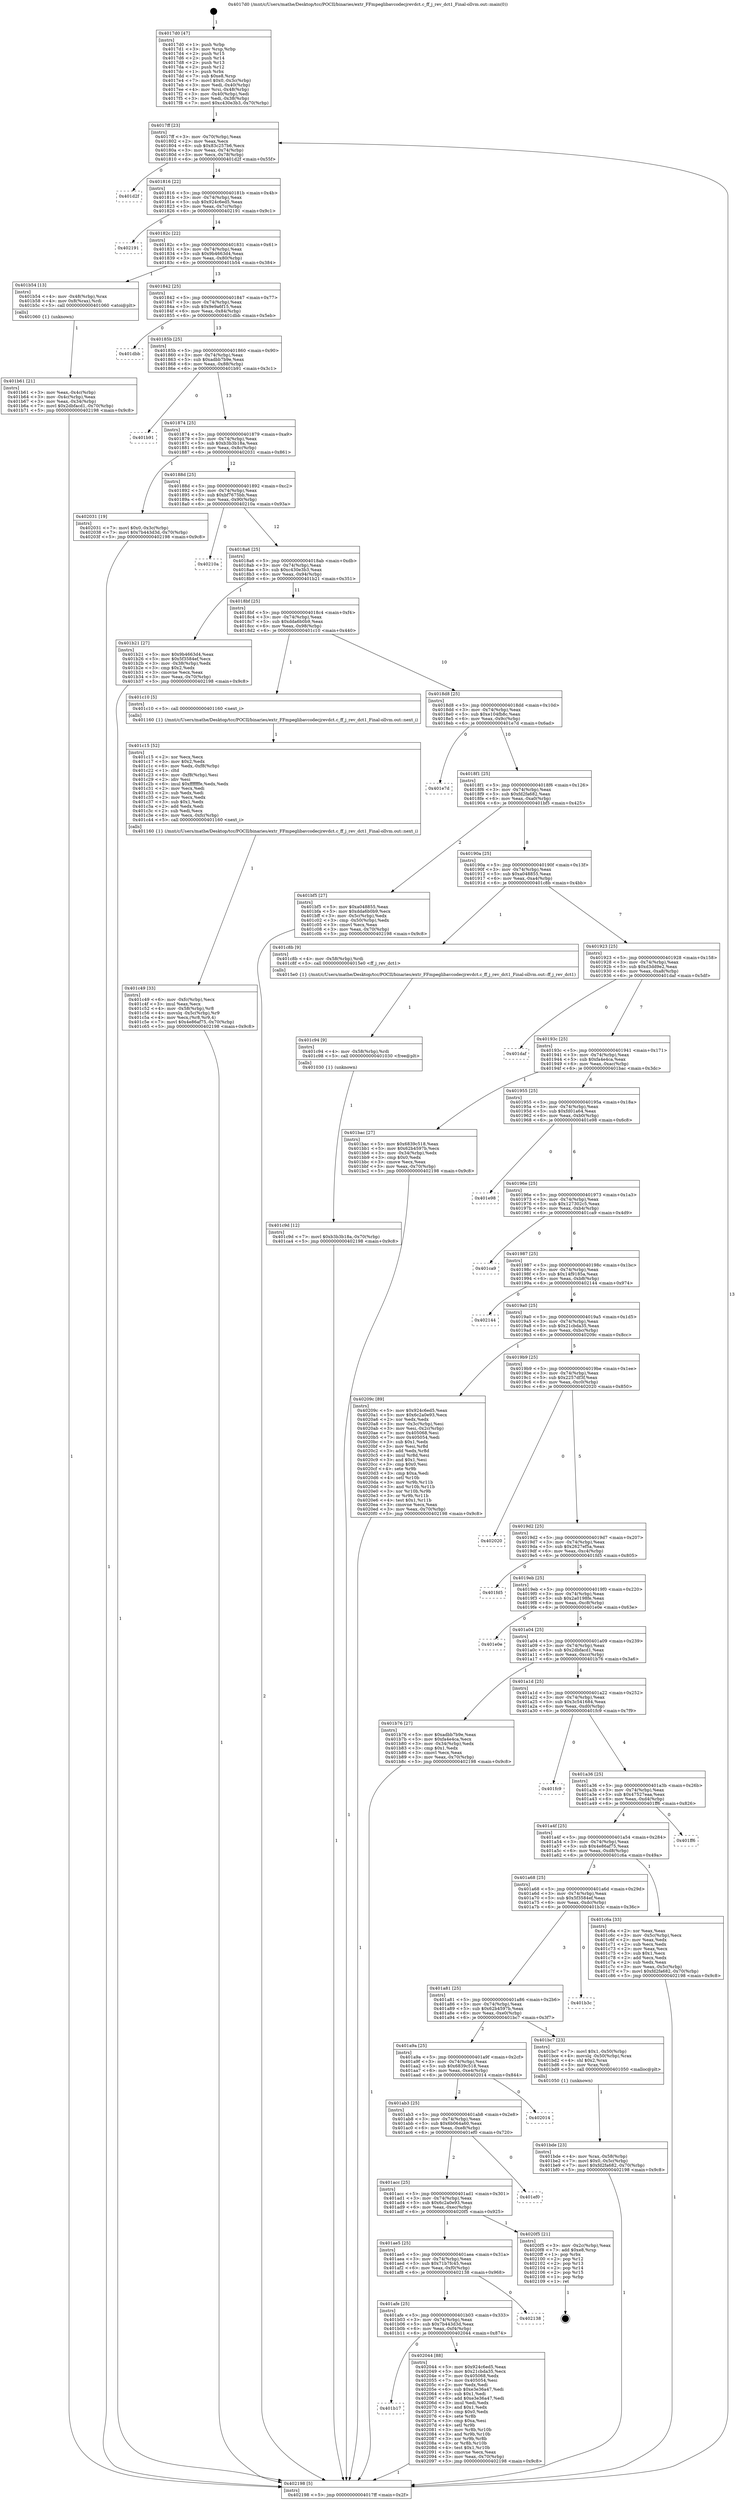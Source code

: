 digraph "0x4017d0" {
  label = "0x4017d0 (/mnt/c/Users/mathe/Desktop/tcc/POCII/binaries/extr_FFmpeglibavcodecjrevdct.c_ff_j_rev_dct1_Final-ollvm.out::main(0))"
  labelloc = "t"
  node[shape=record]

  Entry [label="",width=0.3,height=0.3,shape=circle,fillcolor=black,style=filled]
  "0x4017ff" [label="{
     0x4017ff [23]\l
     | [instrs]\l
     &nbsp;&nbsp;0x4017ff \<+3\>: mov -0x70(%rbp),%eax\l
     &nbsp;&nbsp;0x401802 \<+2\>: mov %eax,%ecx\l
     &nbsp;&nbsp;0x401804 \<+6\>: sub $0x83c257b6,%ecx\l
     &nbsp;&nbsp;0x40180a \<+3\>: mov %eax,-0x74(%rbp)\l
     &nbsp;&nbsp;0x40180d \<+3\>: mov %ecx,-0x78(%rbp)\l
     &nbsp;&nbsp;0x401810 \<+6\>: je 0000000000401d2f \<main+0x55f\>\l
  }"]
  "0x401d2f" [label="{
     0x401d2f\l
  }", style=dashed]
  "0x401816" [label="{
     0x401816 [22]\l
     | [instrs]\l
     &nbsp;&nbsp;0x401816 \<+5\>: jmp 000000000040181b \<main+0x4b\>\l
     &nbsp;&nbsp;0x40181b \<+3\>: mov -0x74(%rbp),%eax\l
     &nbsp;&nbsp;0x40181e \<+5\>: sub $0x924c6ed5,%eax\l
     &nbsp;&nbsp;0x401823 \<+3\>: mov %eax,-0x7c(%rbp)\l
     &nbsp;&nbsp;0x401826 \<+6\>: je 0000000000402191 \<main+0x9c1\>\l
  }"]
  Exit [label="",width=0.3,height=0.3,shape=circle,fillcolor=black,style=filled,peripheries=2]
  "0x402191" [label="{
     0x402191\l
  }", style=dashed]
  "0x40182c" [label="{
     0x40182c [22]\l
     | [instrs]\l
     &nbsp;&nbsp;0x40182c \<+5\>: jmp 0000000000401831 \<main+0x61\>\l
     &nbsp;&nbsp;0x401831 \<+3\>: mov -0x74(%rbp),%eax\l
     &nbsp;&nbsp;0x401834 \<+5\>: sub $0x9b4663d4,%eax\l
     &nbsp;&nbsp;0x401839 \<+3\>: mov %eax,-0x80(%rbp)\l
     &nbsp;&nbsp;0x40183c \<+6\>: je 0000000000401b54 \<main+0x384\>\l
  }"]
  "0x401b17" [label="{
     0x401b17\l
  }", style=dashed]
  "0x401b54" [label="{
     0x401b54 [13]\l
     | [instrs]\l
     &nbsp;&nbsp;0x401b54 \<+4\>: mov -0x48(%rbp),%rax\l
     &nbsp;&nbsp;0x401b58 \<+4\>: mov 0x8(%rax),%rdi\l
     &nbsp;&nbsp;0x401b5c \<+5\>: call 0000000000401060 \<atoi@plt\>\l
     | [calls]\l
     &nbsp;&nbsp;0x401060 \{1\} (unknown)\l
  }"]
  "0x401842" [label="{
     0x401842 [25]\l
     | [instrs]\l
     &nbsp;&nbsp;0x401842 \<+5\>: jmp 0000000000401847 \<main+0x77\>\l
     &nbsp;&nbsp;0x401847 \<+3\>: mov -0x74(%rbp),%eax\l
     &nbsp;&nbsp;0x40184a \<+5\>: sub $0x9e9a6f15,%eax\l
     &nbsp;&nbsp;0x40184f \<+6\>: mov %eax,-0x84(%rbp)\l
     &nbsp;&nbsp;0x401855 \<+6\>: je 0000000000401dbb \<main+0x5eb\>\l
  }"]
  "0x402044" [label="{
     0x402044 [88]\l
     | [instrs]\l
     &nbsp;&nbsp;0x402044 \<+5\>: mov $0x924c6ed5,%eax\l
     &nbsp;&nbsp;0x402049 \<+5\>: mov $0x21cbda35,%ecx\l
     &nbsp;&nbsp;0x40204e \<+7\>: mov 0x405068,%edx\l
     &nbsp;&nbsp;0x402055 \<+7\>: mov 0x405054,%esi\l
     &nbsp;&nbsp;0x40205c \<+2\>: mov %edx,%edi\l
     &nbsp;&nbsp;0x40205e \<+6\>: sub $0xe3e36a47,%edi\l
     &nbsp;&nbsp;0x402064 \<+3\>: sub $0x1,%edi\l
     &nbsp;&nbsp;0x402067 \<+6\>: add $0xe3e36a47,%edi\l
     &nbsp;&nbsp;0x40206d \<+3\>: imul %edi,%edx\l
     &nbsp;&nbsp;0x402070 \<+3\>: and $0x1,%edx\l
     &nbsp;&nbsp;0x402073 \<+3\>: cmp $0x0,%edx\l
     &nbsp;&nbsp;0x402076 \<+4\>: sete %r8b\l
     &nbsp;&nbsp;0x40207a \<+3\>: cmp $0xa,%esi\l
     &nbsp;&nbsp;0x40207d \<+4\>: setl %r9b\l
     &nbsp;&nbsp;0x402081 \<+3\>: mov %r8b,%r10b\l
     &nbsp;&nbsp;0x402084 \<+3\>: and %r9b,%r10b\l
     &nbsp;&nbsp;0x402087 \<+3\>: xor %r9b,%r8b\l
     &nbsp;&nbsp;0x40208a \<+3\>: or %r8b,%r10b\l
     &nbsp;&nbsp;0x40208d \<+4\>: test $0x1,%r10b\l
     &nbsp;&nbsp;0x402091 \<+3\>: cmovne %ecx,%eax\l
     &nbsp;&nbsp;0x402094 \<+3\>: mov %eax,-0x70(%rbp)\l
     &nbsp;&nbsp;0x402097 \<+5\>: jmp 0000000000402198 \<main+0x9c8\>\l
  }"]
  "0x401dbb" [label="{
     0x401dbb\l
  }", style=dashed]
  "0x40185b" [label="{
     0x40185b [25]\l
     | [instrs]\l
     &nbsp;&nbsp;0x40185b \<+5\>: jmp 0000000000401860 \<main+0x90\>\l
     &nbsp;&nbsp;0x401860 \<+3\>: mov -0x74(%rbp),%eax\l
     &nbsp;&nbsp;0x401863 \<+5\>: sub $0xadbb7b9e,%eax\l
     &nbsp;&nbsp;0x401868 \<+6\>: mov %eax,-0x88(%rbp)\l
     &nbsp;&nbsp;0x40186e \<+6\>: je 0000000000401b91 \<main+0x3c1\>\l
  }"]
  "0x401afe" [label="{
     0x401afe [25]\l
     | [instrs]\l
     &nbsp;&nbsp;0x401afe \<+5\>: jmp 0000000000401b03 \<main+0x333\>\l
     &nbsp;&nbsp;0x401b03 \<+3\>: mov -0x74(%rbp),%eax\l
     &nbsp;&nbsp;0x401b06 \<+5\>: sub $0x7b443d3d,%eax\l
     &nbsp;&nbsp;0x401b0b \<+6\>: mov %eax,-0xf4(%rbp)\l
     &nbsp;&nbsp;0x401b11 \<+6\>: je 0000000000402044 \<main+0x874\>\l
  }"]
  "0x401b91" [label="{
     0x401b91\l
  }", style=dashed]
  "0x401874" [label="{
     0x401874 [25]\l
     | [instrs]\l
     &nbsp;&nbsp;0x401874 \<+5\>: jmp 0000000000401879 \<main+0xa9\>\l
     &nbsp;&nbsp;0x401879 \<+3\>: mov -0x74(%rbp),%eax\l
     &nbsp;&nbsp;0x40187c \<+5\>: sub $0xb3b3b18a,%eax\l
     &nbsp;&nbsp;0x401881 \<+6\>: mov %eax,-0x8c(%rbp)\l
     &nbsp;&nbsp;0x401887 \<+6\>: je 0000000000402031 \<main+0x861\>\l
  }"]
  "0x402138" [label="{
     0x402138\l
  }", style=dashed]
  "0x402031" [label="{
     0x402031 [19]\l
     | [instrs]\l
     &nbsp;&nbsp;0x402031 \<+7\>: movl $0x0,-0x3c(%rbp)\l
     &nbsp;&nbsp;0x402038 \<+7\>: movl $0x7b443d3d,-0x70(%rbp)\l
     &nbsp;&nbsp;0x40203f \<+5\>: jmp 0000000000402198 \<main+0x9c8\>\l
  }"]
  "0x40188d" [label="{
     0x40188d [25]\l
     | [instrs]\l
     &nbsp;&nbsp;0x40188d \<+5\>: jmp 0000000000401892 \<main+0xc2\>\l
     &nbsp;&nbsp;0x401892 \<+3\>: mov -0x74(%rbp),%eax\l
     &nbsp;&nbsp;0x401895 \<+5\>: sub $0xbf7675bb,%eax\l
     &nbsp;&nbsp;0x40189a \<+6\>: mov %eax,-0x90(%rbp)\l
     &nbsp;&nbsp;0x4018a0 \<+6\>: je 000000000040210a \<main+0x93a\>\l
  }"]
  "0x401ae5" [label="{
     0x401ae5 [25]\l
     | [instrs]\l
     &nbsp;&nbsp;0x401ae5 \<+5\>: jmp 0000000000401aea \<main+0x31a\>\l
     &nbsp;&nbsp;0x401aea \<+3\>: mov -0x74(%rbp),%eax\l
     &nbsp;&nbsp;0x401aed \<+5\>: sub $0x71b7fc45,%eax\l
     &nbsp;&nbsp;0x401af2 \<+6\>: mov %eax,-0xf0(%rbp)\l
     &nbsp;&nbsp;0x401af8 \<+6\>: je 0000000000402138 \<main+0x968\>\l
  }"]
  "0x40210a" [label="{
     0x40210a\l
  }", style=dashed]
  "0x4018a6" [label="{
     0x4018a6 [25]\l
     | [instrs]\l
     &nbsp;&nbsp;0x4018a6 \<+5\>: jmp 00000000004018ab \<main+0xdb\>\l
     &nbsp;&nbsp;0x4018ab \<+3\>: mov -0x74(%rbp),%eax\l
     &nbsp;&nbsp;0x4018ae \<+5\>: sub $0xc430e3b3,%eax\l
     &nbsp;&nbsp;0x4018b3 \<+6\>: mov %eax,-0x94(%rbp)\l
     &nbsp;&nbsp;0x4018b9 \<+6\>: je 0000000000401b21 \<main+0x351\>\l
  }"]
  "0x4020f5" [label="{
     0x4020f5 [21]\l
     | [instrs]\l
     &nbsp;&nbsp;0x4020f5 \<+3\>: mov -0x2c(%rbp),%eax\l
     &nbsp;&nbsp;0x4020f8 \<+7\>: add $0xe8,%rsp\l
     &nbsp;&nbsp;0x4020ff \<+1\>: pop %rbx\l
     &nbsp;&nbsp;0x402100 \<+2\>: pop %r12\l
     &nbsp;&nbsp;0x402102 \<+2\>: pop %r13\l
     &nbsp;&nbsp;0x402104 \<+2\>: pop %r14\l
     &nbsp;&nbsp;0x402106 \<+2\>: pop %r15\l
     &nbsp;&nbsp;0x402108 \<+1\>: pop %rbp\l
     &nbsp;&nbsp;0x402109 \<+1\>: ret\l
  }"]
  "0x401b21" [label="{
     0x401b21 [27]\l
     | [instrs]\l
     &nbsp;&nbsp;0x401b21 \<+5\>: mov $0x9b4663d4,%eax\l
     &nbsp;&nbsp;0x401b26 \<+5\>: mov $0x5f3584ef,%ecx\l
     &nbsp;&nbsp;0x401b2b \<+3\>: mov -0x38(%rbp),%edx\l
     &nbsp;&nbsp;0x401b2e \<+3\>: cmp $0x2,%edx\l
     &nbsp;&nbsp;0x401b31 \<+3\>: cmovne %ecx,%eax\l
     &nbsp;&nbsp;0x401b34 \<+3\>: mov %eax,-0x70(%rbp)\l
     &nbsp;&nbsp;0x401b37 \<+5\>: jmp 0000000000402198 \<main+0x9c8\>\l
  }"]
  "0x4018bf" [label="{
     0x4018bf [25]\l
     | [instrs]\l
     &nbsp;&nbsp;0x4018bf \<+5\>: jmp 00000000004018c4 \<main+0xf4\>\l
     &nbsp;&nbsp;0x4018c4 \<+3\>: mov -0x74(%rbp),%eax\l
     &nbsp;&nbsp;0x4018c7 \<+5\>: sub $0xdda6b0b9,%eax\l
     &nbsp;&nbsp;0x4018cc \<+6\>: mov %eax,-0x98(%rbp)\l
     &nbsp;&nbsp;0x4018d2 \<+6\>: je 0000000000401c10 \<main+0x440\>\l
  }"]
  "0x402198" [label="{
     0x402198 [5]\l
     | [instrs]\l
     &nbsp;&nbsp;0x402198 \<+5\>: jmp 00000000004017ff \<main+0x2f\>\l
  }"]
  "0x4017d0" [label="{
     0x4017d0 [47]\l
     | [instrs]\l
     &nbsp;&nbsp;0x4017d0 \<+1\>: push %rbp\l
     &nbsp;&nbsp;0x4017d1 \<+3\>: mov %rsp,%rbp\l
     &nbsp;&nbsp;0x4017d4 \<+2\>: push %r15\l
     &nbsp;&nbsp;0x4017d6 \<+2\>: push %r14\l
     &nbsp;&nbsp;0x4017d8 \<+2\>: push %r13\l
     &nbsp;&nbsp;0x4017da \<+2\>: push %r12\l
     &nbsp;&nbsp;0x4017dc \<+1\>: push %rbx\l
     &nbsp;&nbsp;0x4017dd \<+7\>: sub $0xe8,%rsp\l
     &nbsp;&nbsp;0x4017e4 \<+7\>: movl $0x0,-0x3c(%rbp)\l
     &nbsp;&nbsp;0x4017eb \<+3\>: mov %edi,-0x40(%rbp)\l
     &nbsp;&nbsp;0x4017ee \<+4\>: mov %rsi,-0x48(%rbp)\l
     &nbsp;&nbsp;0x4017f2 \<+3\>: mov -0x40(%rbp),%edi\l
     &nbsp;&nbsp;0x4017f5 \<+3\>: mov %edi,-0x38(%rbp)\l
     &nbsp;&nbsp;0x4017f8 \<+7\>: movl $0xc430e3b3,-0x70(%rbp)\l
  }"]
  "0x401b61" [label="{
     0x401b61 [21]\l
     | [instrs]\l
     &nbsp;&nbsp;0x401b61 \<+3\>: mov %eax,-0x4c(%rbp)\l
     &nbsp;&nbsp;0x401b64 \<+3\>: mov -0x4c(%rbp),%eax\l
     &nbsp;&nbsp;0x401b67 \<+3\>: mov %eax,-0x34(%rbp)\l
     &nbsp;&nbsp;0x401b6a \<+7\>: movl $0x2dbfacd1,-0x70(%rbp)\l
     &nbsp;&nbsp;0x401b71 \<+5\>: jmp 0000000000402198 \<main+0x9c8\>\l
  }"]
  "0x401acc" [label="{
     0x401acc [25]\l
     | [instrs]\l
     &nbsp;&nbsp;0x401acc \<+5\>: jmp 0000000000401ad1 \<main+0x301\>\l
     &nbsp;&nbsp;0x401ad1 \<+3\>: mov -0x74(%rbp),%eax\l
     &nbsp;&nbsp;0x401ad4 \<+5\>: sub $0x6c2a0e93,%eax\l
     &nbsp;&nbsp;0x401ad9 \<+6\>: mov %eax,-0xec(%rbp)\l
     &nbsp;&nbsp;0x401adf \<+6\>: je 00000000004020f5 \<main+0x925\>\l
  }"]
  "0x401c10" [label="{
     0x401c10 [5]\l
     | [instrs]\l
     &nbsp;&nbsp;0x401c10 \<+5\>: call 0000000000401160 \<next_i\>\l
     | [calls]\l
     &nbsp;&nbsp;0x401160 \{1\} (/mnt/c/Users/mathe/Desktop/tcc/POCII/binaries/extr_FFmpeglibavcodecjrevdct.c_ff_j_rev_dct1_Final-ollvm.out::next_i)\l
  }"]
  "0x4018d8" [label="{
     0x4018d8 [25]\l
     | [instrs]\l
     &nbsp;&nbsp;0x4018d8 \<+5\>: jmp 00000000004018dd \<main+0x10d\>\l
     &nbsp;&nbsp;0x4018dd \<+3\>: mov -0x74(%rbp),%eax\l
     &nbsp;&nbsp;0x4018e0 \<+5\>: sub $0xe104fb8c,%eax\l
     &nbsp;&nbsp;0x4018e5 \<+6\>: mov %eax,-0x9c(%rbp)\l
     &nbsp;&nbsp;0x4018eb \<+6\>: je 0000000000401e7d \<main+0x6ad\>\l
  }"]
  "0x401ef0" [label="{
     0x401ef0\l
  }", style=dashed]
  "0x401e7d" [label="{
     0x401e7d\l
  }", style=dashed]
  "0x4018f1" [label="{
     0x4018f1 [25]\l
     | [instrs]\l
     &nbsp;&nbsp;0x4018f1 \<+5\>: jmp 00000000004018f6 \<main+0x126\>\l
     &nbsp;&nbsp;0x4018f6 \<+3\>: mov -0x74(%rbp),%eax\l
     &nbsp;&nbsp;0x4018f9 \<+5\>: sub $0xfd2fa682,%eax\l
     &nbsp;&nbsp;0x4018fe \<+6\>: mov %eax,-0xa0(%rbp)\l
     &nbsp;&nbsp;0x401904 \<+6\>: je 0000000000401bf5 \<main+0x425\>\l
  }"]
  "0x401ab3" [label="{
     0x401ab3 [25]\l
     | [instrs]\l
     &nbsp;&nbsp;0x401ab3 \<+5\>: jmp 0000000000401ab8 \<main+0x2e8\>\l
     &nbsp;&nbsp;0x401ab8 \<+3\>: mov -0x74(%rbp),%eax\l
     &nbsp;&nbsp;0x401abb \<+5\>: sub $0x6b064a60,%eax\l
     &nbsp;&nbsp;0x401ac0 \<+6\>: mov %eax,-0xe8(%rbp)\l
     &nbsp;&nbsp;0x401ac6 \<+6\>: je 0000000000401ef0 \<main+0x720\>\l
  }"]
  "0x401bf5" [label="{
     0x401bf5 [27]\l
     | [instrs]\l
     &nbsp;&nbsp;0x401bf5 \<+5\>: mov $0xa048855,%eax\l
     &nbsp;&nbsp;0x401bfa \<+5\>: mov $0xdda6b0b9,%ecx\l
     &nbsp;&nbsp;0x401bff \<+3\>: mov -0x5c(%rbp),%edx\l
     &nbsp;&nbsp;0x401c02 \<+3\>: cmp -0x50(%rbp),%edx\l
     &nbsp;&nbsp;0x401c05 \<+3\>: cmovl %ecx,%eax\l
     &nbsp;&nbsp;0x401c08 \<+3\>: mov %eax,-0x70(%rbp)\l
     &nbsp;&nbsp;0x401c0b \<+5\>: jmp 0000000000402198 \<main+0x9c8\>\l
  }"]
  "0x40190a" [label="{
     0x40190a [25]\l
     | [instrs]\l
     &nbsp;&nbsp;0x40190a \<+5\>: jmp 000000000040190f \<main+0x13f\>\l
     &nbsp;&nbsp;0x40190f \<+3\>: mov -0x74(%rbp),%eax\l
     &nbsp;&nbsp;0x401912 \<+5\>: sub $0xa048855,%eax\l
     &nbsp;&nbsp;0x401917 \<+6\>: mov %eax,-0xa4(%rbp)\l
     &nbsp;&nbsp;0x40191d \<+6\>: je 0000000000401c8b \<main+0x4bb\>\l
  }"]
  "0x402014" [label="{
     0x402014\l
  }", style=dashed]
  "0x401c8b" [label="{
     0x401c8b [9]\l
     | [instrs]\l
     &nbsp;&nbsp;0x401c8b \<+4\>: mov -0x58(%rbp),%rdi\l
     &nbsp;&nbsp;0x401c8f \<+5\>: call 00000000004015e0 \<ff_j_rev_dct1\>\l
     | [calls]\l
     &nbsp;&nbsp;0x4015e0 \{1\} (/mnt/c/Users/mathe/Desktop/tcc/POCII/binaries/extr_FFmpeglibavcodecjrevdct.c_ff_j_rev_dct1_Final-ollvm.out::ff_j_rev_dct1)\l
  }"]
  "0x401923" [label="{
     0x401923 [25]\l
     | [instrs]\l
     &nbsp;&nbsp;0x401923 \<+5\>: jmp 0000000000401928 \<main+0x158\>\l
     &nbsp;&nbsp;0x401928 \<+3\>: mov -0x74(%rbp),%eax\l
     &nbsp;&nbsp;0x40192b \<+5\>: sub $0xd3dd9e2,%eax\l
     &nbsp;&nbsp;0x401930 \<+6\>: mov %eax,-0xa8(%rbp)\l
     &nbsp;&nbsp;0x401936 \<+6\>: je 0000000000401daf \<main+0x5df\>\l
  }"]
  "0x401c9d" [label="{
     0x401c9d [12]\l
     | [instrs]\l
     &nbsp;&nbsp;0x401c9d \<+7\>: movl $0xb3b3b18a,-0x70(%rbp)\l
     &nbsp;&nbsp;0x401ca4 \<+5\>: jmp 0000000000402198 \<main+0x9c8\>\l
  }"]
  "0x401daf" [label="{
     0x401daf\l
  }", style=dashed]
  "0x40193c" [label="{
     0x40193c [25]\l
     | [instrs]\l
     &nbsp;&nbsp;0x40193c \<+5\>: jmp 0000000000401941 \<main+0x171\>\l
     &nbsp;&nbsp;0x401941 \<+3\>: mov -0x74(%rbp),%eax\l
     &nbsp;&nbsp;0x401944 \<+5\>: sub $0xfa4e4ca,%eax\l
     &nbsp;&nbsp;0x401949 \<+6\>: mov %eax,-0xac(%rbp)\l
     &nbsp;&nbsp;0x40194f \<+6\>: je 0000000000401bac \<main+0x3dc\>\l
  }"]
  "0x401c94" [label="{
     0x401c94 [9]\l
     | [instrs]\l
     &nbsp;&nbsp;0x401c94 \<+4\>: mov -0x58(%rbp),%rdi\l
     &nbsp;&nbsp;0x401c98 \<+5\>: call 0000000000401030 \<free@plt\>\l
     | [calls]\l
     &nbsp;&nbsp;0x401030 \{1\} (unknown)\l
  }"]
  "0x401bac" [label="{
     0x401bac [27]\l
     | [instrs]\l
     &nbsp;&nbsp;0x401bac \<+5\>: mov $0x6839c518,%eax\l
     &nbsp;&nbsp;0x401bb1 \<+5\>: mov $0x62b4597b,%ecx\l
     &nbsp;&nbsp;0x401bb6 \<+3\>: mov -0x34(%rbp),%edx\l
     &nbsp;&nbsp;0x401bb9 \<+3\>: cmp $0x0,%edx\l
     &nbsp;&nbsp;0x401bbc \<+3\>: cmove %ecx,%eax\l
     &nbsp;&nbsp;0x401bbf \<+3\>: mov %eax,-0x70(%rbp)\l
     &nbsp;&nbsp;0x401bc2 \<+5\>: jmp 0000000000402198 \<main+0x9c8\>\l
  }"]
  "0x401955" [label="{
     0x401955 [25]\l
     | [instrs]\l
     &nbsp;&nbsp;0x401955 \<+5\>: jmp 000000000040195a \<main+0x18a\>\l
     &nbsp;&nbsp;0x40195a \<+3\>: mov -0x74(%rbp),%eax\l
     &nbsp;&nbsp;0x40195d \<+5\>: sub $0xfd01a64,%eax\l
     &nbsp;&nbsp;0x401962 \<+6\>: mov %eax,-0xb0(%rbp)\l
     &nbsp;&nbsp;0x401968 \<+6\>: je 0000000000401e98 \<main+0x6c8\>\l
  }"]
  "0x401c49" [label="{
     0x401c49 [33]\l
     | [instrs]\l
     &nbsp;&nbsp;0x401c49 \<+6\>: mov -0xfc(%rbp),%ecx\l
     &nbsp;&nbsp;0x401c4f \<+3\>: imul %eax,%ecx\l
     &nbsp;&nbsp;0x401c52 \<+4\>: mov -0x58(%rbp),%r8\l
     &nbsp;&nbsp;0x401c56 \<+4\>: movslq -0x5c(%rbp),%r9\l
     &nbsp;&nbsp;0x401c5a \<+4\>: mov %ecx,(%r8,%r9,4)\l
     &nbsp;&nbsp;0x401c5e \<+7\>: movl $0x4e86af75,-0x70(%rbp)\l
     &nbsp;&nbsp;0x401c65 \<+5\>: jmp 0000000000402198 \<main+0x9c8\>\l
  }"]
  "0x401e98" [label="{
     0x401e98\l
  }", style=dashed]
  "0x40196e" [label="{
     0x40196e [25]\l
     | [instrs]\l
     &nbsp;&nbsp;0x40196e \<+5\>: jmp 0000000000401973 \<main+0x1a3\>\l
     &nbsp;&nbsp;0x401973 \<+3\>: mov -0x74(%rbp),%eax\l
     &nbsp;&nbsp;0x401976 \<+5\>: sub $0x127302c5,%eax\l
     &nbsp;&nbsp;0x40197b \<+6\>: mov %eax,-0xb4(%rbp)\l
     &nbsp;&nbsp;0x401981 \<+6\>: je 0000000000401ca9 \<main+0x4d9\>\l
  }"]
  "0x401c15" [label="{
     0x401c15 [52]\l
     | [instrs]\l
     &nbsp;&nbsp;0x401c15 \<+2\>: xor %ecx,%ecx\l
     &nbsp;&nbsp;0x401c17 \<+5\>: mov $0x2,%edx\l
     &nbsp;&nbsp;0x401c1c \<+6\>: mov %edx,-0xf8(%rbp)\l
     &nbsp;&nbsp;0x401c22 \<+1\>: cltd\l
     &nbsp;&nbsp;0x401c23 \<+6\>: mov -0xf8(%rbp),%esi\l
     &nbsp;&nbsp;0x401c29 \<+2\>: idiv %esi\l
     &nbsp;&nbsp;0x401c2b \<+6\>: imul $0xfffffffe,%edx,%edx\l
     &nbsp;&nbsp;0x401c31 \<+2\>: mov %ecx,%edi\l
     &nbsp;&nbsp;0x401c33 \<+2\>: sub %edx,%edi\l
     &nbsp;&nbsp;0x401c35 \<+2\>: mov %ecx,%edx\l
     &nbsp;&nbsp;0x401c37 \<+3\>: sub $0x1,%edx\l
     &nbsp;&nbsp;0x401c3a \<+2\>: add %edx,%edi\l
     &nbsp;&nbsp;0x401c3c \<+2\>: sub %edi,%ecx\l
     &nbsp;&nbsp;0x401c3e \<+6\>: mov %ecx,-0xfc(%rbp)\l
     &nbsp;&nbsp;0x401c44 \<+5\>: call 0000000000401160 \<next_i\>\l
     | [calls]\l
     &nbsp;&nbsp;0x401160 \{1\} (/mnt/c/Users/mathe/Desktop/tcc/POCII/binaries/extr_FFmpeglibavcodecjrevdct.c_ff_j_rev_dct1_Final-ollvm.out::next_i)\l
  }"]
  "0x401ca9" [label="{
     0x401ca9\l
  }", style=dashed]
  "0x401987" [label="{
     0x401987 [25]\l
     | [instrs]\l
     &nbsp;&nbsp;0x401987 \<+5\>: jmp 000000000040198c \<main+0x1bc\>\l
     &nbsp;&nbsp;0x40198c \<+3\>: mov -0x74(%rbp),%eax\l
     &nbsp;&nbsp;0x40198f \<+5\>: sub $0x14f9185a,%eax\l
     &nbsp;&nbsp;0x401994 \<+6\>: mov %eax,-0xb8(%rbp)\l
     &nbsp;&nbsp;0x40199a \<+6\>: je 0000000000402144 \<main+0x974\>\l
  }"]
  "0x401bde" [label="{
     0x401bde [23]\l
     | [instrs]\l
     &nbsp;&nbsp;0x401bde \<+4\>: mov %rax,-0x58(%rbp)\l
     &nbsp;&nbsp;0x401be2 \<+7\>: movl $0x0,-0x5c(%rbp)\l
     &nbsp;&nbsp;0x401be9 \<+7\>: movl $0xfd2fa682,-0x70(%rbp)\l
     &nbsp;&nbsp;0x401bf0 \<+5\>: jmp 0000000000402198 \<main+0x9c8\>\l
  }"]
  "0x402144" [label="{
     0x402144\l
  }", style=dashed]
  "0x4019a0" [label="{
     0x4019a0 [25]\l
     | [instrs]\l
     &nbsp;&nbsp;0x4019a0 \<+5\>: jmp 00000000004019a5 \<main+0x1d5\>\l
     &nbsp;&nbsp;0x4019a5 \<+3\>: mov -0x74(%rbp),%eax\l
     &nbsp;&nbsp;0x4019a8 \<+5\>: sub $0x21cbda35,%eax\l
     &nbsp;&nbsp;0x4019ad \<+6\>: mov %eax,-0xbc(%rbp)\l
     &nbsp;&nbsp;0x4019b3 \<+6\>: je 000000000040209c \<main+0x8cc\>\l
  }"]
  "0x401a9a" [label="{
     0x401a9a [25]\l
     | [instrs]\l
     &nbsp;&nbsp;0x401a9a \<+5\>: jmp 0000000000401a9f \<main+0x2cf\>\l
     &nbsp;&nbsp;0x401a9f \<+3\>: mov -0x74(%rbp),%eax\l
     &nbsp;&nbsp;0x401aa2 \<+5\>: sub $0x6839c518,%eax\l
     &nbsp;&nbsp;0x401aa7 \<+6\>: mov %eax,-0xe4(%rbp)\l
     &nbsp;&nbsp;0x401aad \<+6\>: je 0000000000402014 \<main+0x844\>\l
  }"]
  "0x40209c" [label="{
     0x40209c [89]\l
     | [instrs]\l
     &nbsp;&nbsp;0x40209c \<+5\>: mov $0x924c6ed5,%eax\l
     &nbsp;&nbsp;0x4020a1 \<+5\>: mov $0x6c2a0e93,%ecx\l
     &nbsp;&nbsp;0x4020a6 \<+2\>: xor %edx,%edx\l
     &nbsp;&nbsp;0x4020a8 \<+3\>: mov -0x3c(%rbp),%esi\l
     &nbsp;&nbsp;0x4020ab \<+3\>: mov %esi,-0x2c(%rbp)\l
     &nbsp;&nbsp;0x4020ae \<+7\>: mov 0x405068,%esi\l
     &nbsp;&nbsp;0x4020b5 \<+7\>: mov 0x405054,%edi\l
     &nbsp;&nbsp;0x4020bc \<+3\>: sub $0x1,%edx\l
     &nbsp;&nbsp;0x4020bf \<+3\>: mov %esi,%r8d\l
     &nbsp;&nbsp;0x4020c2 \<+3\>: add %edx,%r8d\l
     &nbsp;&nbsp;0x4020c5 \<+4\>: imul %r8d,%esi\l
     &nbsp;&nbsp;0x4020c9 \<+3\>: and $0x1,%esi\l
     &nbsp;&nbsp;0x4020cc \<+3\>: cmp $0x0,%esi\l
     &nbsp;&nbsp;0x4020cf \<+4\>: sete %r9b\l
     &nbsp;&nbsp;0x4020d3 \<+3\>: cmp $0xa,%edi\l
     &nbsp;&nbsp;0x4020d6 \<+4\>: setl %r10b\l
     &nbsp;&nbsp;0x4020da \<+3\>: mov %r9b,%r11b\l
     &nbsp;&nbsp;0x4020dd \<+3\>: and %r10b,%r11b\l
     &nbsp;&nbsp;0x4020e0 \<+3\>: xor %r10b,%r9b\l
     &nbsp;&nbsp;0x4020e3 \<+3\>: or %r9b,%r11b\l
     &nbsp;&nbsp;0x4020e6 \<+4\>: test $0x1,%r11b\l
     &nbsp;&nbsp;0x4020ea \<+3\>: cmovne %ecx,%eax\l
     &nbsp;&nbsp;0x4020ed \<+3\>: mov %eax,-0x70(%rbp)\l
     &nbsp;&nbsp;0x4020f0 \<+5\>: jmp 0000000000402198 \<main+0x9c8\>\l
  }"]
  "0x4019b9" [label="{
     0x4019b9 [25]\l
     | [instrs]\l
     &nbsp;&nbsp;0x4019b9 \<+5\>: jmp 00000000004019be \<main+0x1ee\>\l
     &nbsp;&nbsp;0x4019be \<+3\>: mov -0x74(%rbp),%eax\l
     &nbsp;&nbsp;0x4019c1 \<+5\>: sub $0x2257df3f,%eax\l
     &nbsp;&nbsp;0x4019c6 \<+6\>: mov %eax,-0xc0(%rbp)\l
     &nbsp;&nbsp;0x4019cc \<+6\>: je 0000000000402020 \<main+0x850\>\l
  }"]
  "0x401bc7" [label="{
     0x401bc7 [23]\l
     | [instrs]\l
     &nbsp;&nbsp;0x401bc7 \<+7\>: movl $0x1,-0x50(%rbp)\l
     &nbsp;&nbsp;0x401bce \<+4\>: movslq -0x50(%rbp),%rax\l
     &nbsp;&nbsp;0x401bd2 \<+4\>: shl $0x2,%rax\l
     &nbsp;&nbsp;0x401bd6 \<+3\>: mov %rax,%rdi\l
     &nbsp;&nbsp;0x401bd9 \<+5\>: call 0000000000401050 \<malloc@plt\>\l
     | [calls]\l
     &nbsp;&nbsp;0x401050 \{1\} (unknown)\l
  }"]
  "0x402020" [label="{
     0x402020\l
  }", style=dashed]
  "0x4019d2" [label="{
     0x4019d2 [25]\l
     | [instrs]\l
     &nbsp;&nbsp;0x4019d2 \<+5\>: jmp 00000000004019d7 \<main+0x207\>\l
     &nbsp;&nbsp;0x4019d7 \<+3\>: mov -0x74(%rbp),%eax\l
     &nbsp;&nbsp;0x4019da \<+5\>: sub $0x2627ef5a,%eax\l
     &nbsp;&nbsp;0x4019df \<+6\>: mov %eax,-0xc4(%rbp)\l
     &nbsp;&nbsp;0x4019e5 \<+6\>: je 0000000000401fd5 \<main+0x805\>\l
  }"]
  "0x401a81" [label="{
     0x401a81 [25]\l
     | [instrs]\l
     &nbsp;&nbsp;0x401a81 \<+5\>: jmp 0000000000401a86 \<main+0x2b6\>\l
     &nbsp;&nbsp;0x401a86 \<+3\>: mov -0x74(%rbp),%eax\l
     &nbsp;&nbsp;0x401a89 \<+5\>: sub $0x62b4597b,%eax\l
     &nbsp;&nbsp;0x401a8e \<+6\>: mov %eax,-0xe0(%rbp)\l
     &nbsp;&nbsp;0x401a94 \<+6\>: je 0000000000401bc7 \<main+0x3f7\>\l
  }"]
  "0x401fd5" [label="{
     0x401fd5\l
  }", style=dashed]
  "0x4019eb" [label="{
     0x4019eb [25]\l
     | [instrs]\l
     &nbsp;&nbsp;0x4019eb \<+5\>: jmp 00000000004019f0 \<main+0x220\>\l
     &nbsp;&nbsp;0x4019f0 \<+3\>: mov -0x74(%rbp),%eax\l
     &nbsp;&nbsp;0x4019f3 \<+5\>: sub $0x2a0198fe,%eax\l
     &nbsp;&nbsp;0x4019f8 \<+6\>: mov %eax,-0xc8(%rbp)\l
     &nbsp;&nbsp;0x4019fe \<+6\>: je 0000000000401e0e \<main+0x63e\>\l
  }"]
  "0x401b3c" [label="{
     0x401b3c\l
  }", style=dashed]
  "0x401e0e" [label="{
     0x401e0e\l
  }", style=dashed]
  "0x401a04" [label="{
     0x401a04 [25]\l
     | [instrs]\l
     &nbsp;&nbsp;0x401a04 \<+5\>: jmp 0000000000401a09 \<main+0x239\>\l
     &nbsp;&nbsp;0x401a09 \<+3\>: mov -0x74(%rbp),%eax\l
     &nbsp;&nbsp;0x401a0c \<+5\>: sub $0x2dbfacd1,%eax\l
     &nbsp;&nbsp;0x401a11 \<+6\>: mov %eax,-0xcc(%rbp)\l
     &nbsp;&nbsp;0x401a17 \<+6\>: je 0000000000401b76 \<main+0x3a6\>\l
  }"]
  "0x401a68" [label="{
     0x401a68 [25]\l
     | [instrs]\l
     &nbsp;&nbsp;0x401a68 \<+5\>: jmp 0000000000401a6d \<main+0x29d\>\l
     &nbsp;&nbsp;0x401a6d \<+3\>: mov -0x74(%rbp),%eax\l
     &nbsp;&nbsp;0x401a70 \<+5\>: sub $0x5f3584ef,%eax\l
     &nbsp;&nbsp;0x401a75 \<+6\>: mov %eax,-0xdc(%rbp)\l
     &nbsp;&nbsp;0x401a7b \<+6\>: je 0000000000401b3c \<main+0x36c\>\l
  }"]
  "0x401b76" [label="{
     0x401b76 [27]\l
     | [instrs]\l
     &nbsp;&nbsp;0x401b76 \<+5\>: mov $0xadbb7b9e,%eax\l
     &nbsp;&nbsp;0x401b7b \<+5\>: mov $0xfa4e4ca,%ecx\l
     &nbsp;&nbsp;0x401b80 \<+3\>: mov -0x34(%rbp),%edx\l
     &nbsp;&nbsp;0x401b83 \<+3\>: cmp $0x1,%edx\l
     &nbsp;&nbsp;0x401b86 \<+3\>: cmovl %ecx,%eax\l
     &nbsp;&nbsp;0x401b89 \<+3\>: mov %eax,-0x70(%rbp)\l
     &nbsp;&nbsp;0x401b8c \<+5\>: jmp 0000000000402198 \<main+0x9c8\>\l
  }"]
  "0x401a1d" [label="{
     0x401a1d [25]\l
     | [instrs]\l
     &nbsp;&nbsp;0x401a1d \<+5\>: jmp 0000000000401a22 \<main+0x252\>\l
     &nbsp;&nbsp;0x401a22 \<+3\>: mov -0x74(%rbp),%eax\l
     &nbsp;&nbsp;0x401a25 \<+5\>: sub $0x3c541684,%eax\l
     &nbsp;&nbsp;0x401a2a \<+6\>: mov %eax,-0xd0(%rbp)\l
     &nbsp;&nbsp;0x401a30 \<+6\>: je 0000000000401fc9 \<main+0x7f9\>\l
  }"]
  "0x401c6a" [label="{
     0x401c6a [33]\l
     | [instrs]\l
     &nbsp;&nbsp;0x401c6a \<+2\>: xor %eax,%eax\l
     &nbsp;&nbsp;0x401c6c \<+3\>: mov -0x5c(%rbp),%ecx\l
     &nbsp;&nbsp;0x401c6f \<+2\>: mov %eax,%edx\l
     &nbsp;&nbsp;0x401c71 \<+2\>: sub %ecx,%edx\l
     &nbsp;&nbsp;0x401c73 \<+2\>: mov %eax,%ecx\l
     &nbsp;&nbsp;0x401c75 \<+3\>: sub $0x1,%ecx\l
     &nbsp;&nbsp;0x401c78 \<+2\>: add %ecx,%edx\l
     &nbsp;&nbsp;0x401c7a \<+2\>: sub %edx,%eax\l
     &nbsp;&nbsp;0x401c7c \<+3\>: mov %eax,-0x5c(%rbp)\l
     &nbsp;&nbsp;0x401c7f \<+7\>: movl $0xfd2fa682,-0x70(%rbp)\l
     &nbsp;&nbsp;0x401c86 \<+5\>: jmp 0000000000402198 \<main+0x9c8\>\l
  }"]
  "0x401fc9" [label="{
     0x401fc9\l
  }", style=dashed]
  "0x401a36" [label="{
     0x401a36 [25]\l
     | [instrs]\l
     &nbsp;&nbsp;0x401a36 \<+5\>: jmp 0000000000401a3b \<main+0x26b\>\l
     &nbsp;&nbsp;0x401a3b \<+3\>: mov -0x74(%rbp),%eax\l
     &nbsp;&nbsp;0x401a3e \<+5\>: sub $0x47527eaa,%eax\l
     &nbsp;&nbsp;0x401a43 \<+6\>: mov %eax,-0xd4(%rbp)\l
     &nbsp;&nbsp;0x401a49 \<+6\>: je 0000000000401ff6 \<main+0x826\>\l
  }"]
  "0x401a4f" [label="{
     0x401a4f [25]\l
     | [instrs]\l
     &nbsp;&nbsp;0x401a4f \<+5\>: jmp 0000000000401a54 \<main+0x284\>\l
     &nbsp;&nbsp;0x401a54 \<+3\>: mov -0x74(%rbp),%eax\l
     &nbsp;&nbsp;0x401a57 \<+5\>: sub $0x4e86af75,%eax\l
     &nbsp;&nbsp;0x401a5c \<+6\>: mov %eax,-0xd8(%rbp)\l
     &nbsp;&nbsp;0x401a62 \<+6\>: je 0000000000401c6a \<main+0x49a\>\l
  }"]
  "0x401ff6" [label="{
     0x401ff6\l
  }", style=dashed]
  Entry -> "0x4017d0" [label=" 1"]
  "0x4017ff" -> "0x401d2f" [label=" 0"]
  "0x4017ff" -> "0x401816" [label=" 14"]
  "0x4020f5" -> Exit [label=" 1"]
  "0x401816" -> "0x402191" [label=" 0"]
  "0x401816" -> "0x40182c" [label=" 14"]
  "0x40209c" -> "0x402198" [label=" 1"]
  "0x40182c" -> "0x401b54" [label=" 1"]
  "0x40182c" -> "0x401842" [label=" 13"]
  "0x402044" -> "0x402198" [label=" 1"]
  "0x401842" -> "0x401dbb" [label=" 0"]
  "0x401842" -> "0x40185b" [label=" 13"]
  "0x401afe" -> "0x401b17" [label=" 0"]
  "0x40185b" -> "0x401b91" [label=" 0"]
  "0x40185b" -> "0x401874" [label=" 13"]
  "0x401afe" -> "0x402044" [label=" 1"]
  "0x401874" -> "0x402031" [label=" 1"]
  "0x401874" -> "0x40188d" [label=" 12"]
  "0x401ae5" -> "0x401afe" [label=" 1"]
  "0x40188d" -> "0x40210a" [label=" 0"]
  "0x40188d" -> "0x4018a6" [label=" 12"]
  "0x401ae5" -> "0x402138" [label=" 0"]
  "0x4018a6" -> "0x401b21" [label=" 1"]
  "0x4018a6" -> "0x4018bf" [label=" 11"]
  "0x401b21" -> "0x402198" [label=" 1"]
  "0x4017d0" -> "0x4017ff" [label=" 1"]
  "0x402198" -> "0x4017ff" [label=" 13"]
  "0x401b54" -> "0x401b61" [label=" 1"]
  "0x401b61" -> "0x402198" [label=" 1"]
  "0x401acc" -> "0x401ae5" [label=" 1"]
  "0x4018bf" -> "0x401c10" [label=" 1"]
  "0x4018bf" -> "0x4018d8" [label=" 10"]
  "0x401acc" -> "0x4020f5" [label=" 1"]
  "0x4018d8" -> "0x401e7d" [label=" 0"]
  "0x4018d8" -> "0x4018f1" [label=" 10"]
  "0x401ab3" -> "0x401acc" [label=" 2"]
  "0x4018f1" -> "0x401bf5" [label=" 2"]
  "0x4018f1" -> "0x40190a" [label=" 8"]
  "0x401ab3" -> "0x401ef0" [label=" 0"]
  "0x40190a" -> "0x401c8b" [label=" 1"]
  "0x40190a" -> "0x401923" [label=" 7"]
  "0x401a9a" -> "0x401ab3" [label=" 2"]
  "0x401923" -> "0x401daf" [label=" 0"]
  "0x401923" -> "0x40193c" [label=" 7"]
  "0x401a9a" -> "0x402014" [label=" 0"]
  "0x40193c" -> "0x401bac" [label=" 1"]
  "0x40193c" -> "0x401955" [label=" 6"]
  "0x402031" -> "0x402198" [label=" 1"]
  "0x401955" -> "0x401e98" [label=" 0"]
  "0x401955" -> "0x40196e" [label=" 6"]
  "0x401c9d" -> "0x402198" [label=" 1"]
  "0x40196e" -> "0x401ca9" [label=" 0"]
  "0x40196e" -> "0x401987" [label=" 6"]
  "0x401c94" -> "0x401c9d" [label=" 1"]
  "0x401987" -> "0x402144" [label=" 0"]
  "0x401987" -> "0x4019a0" [label=" 6"]
  "0x401c8b" -> "0x401c94" [label=" 1"]
  "0x4019a0" -> "0x40209c" [label=" 1"]
  "0x4019a0" -> "0x4019b9" [label=" 5"]
  "0x401c6a" -> "0x402198" [label=" 1"]
  "0x4019b9" -> "0x402020" [label=" 0"]
  "0x4019b9" -> "0x4019d2" [label=" 5"]
  "0x401c49" -> "0x402198" [label=" 1"]
  "0x4019d2" -> "0x401fd5" [label=" 0"]
  "0x4019d2" -> "0x4019eb" [label=" 5"]
  "0x401c10" -> "0x401c15" [label=" 1"]
  "0x4019eb" -> "0x401e0e" [label=" 0"]
  "0x4019eb" -> "0x401a04" [label=" 5"]
  "0x401bf5" -> "0x402198" [label=" 2"]
  "0x401a04" -> "0x401b76" [label=" 1"]
  "0x401a04" -> "0x401a1d" [label=" 4"]
  "0x401b76" -> "0x402198" [label=" 1"]
  "0x401bac" -> "0x402198" [label=" 1"]
  "0x401bc7" -> "0x401bde" [label=" 1"]
  "0x401a1d" -> "0x401fc9" [label=" 0"]
  "0x401a1d" -> "0x401a36" [label=" 4"]
  "0x401a81" -> "0x401a9a" [label=" 2"]
  "0x401a36" -> "0x401ff6" [label=" 0"]
  "0x401a36" -> "0x401a4f" [label=" 4"]
  "0x401a81" -> "0x401bc7" [label=" 1"]
  "0x401a4f" -> "0x401c6a" [label=" 1"]
  "0x401a4f" -> "0x401a68" [label=" 3"]
  "0x401bde" -> "0x402198" [label=" 1"]
  "0x401a68" -> "0x401b3c" [label=" 0"]
  "0x401a68" -> "0x401a81" [label=" 3"]
  "0x401c15" -> "0x401c49" [label=" 1"]
}

